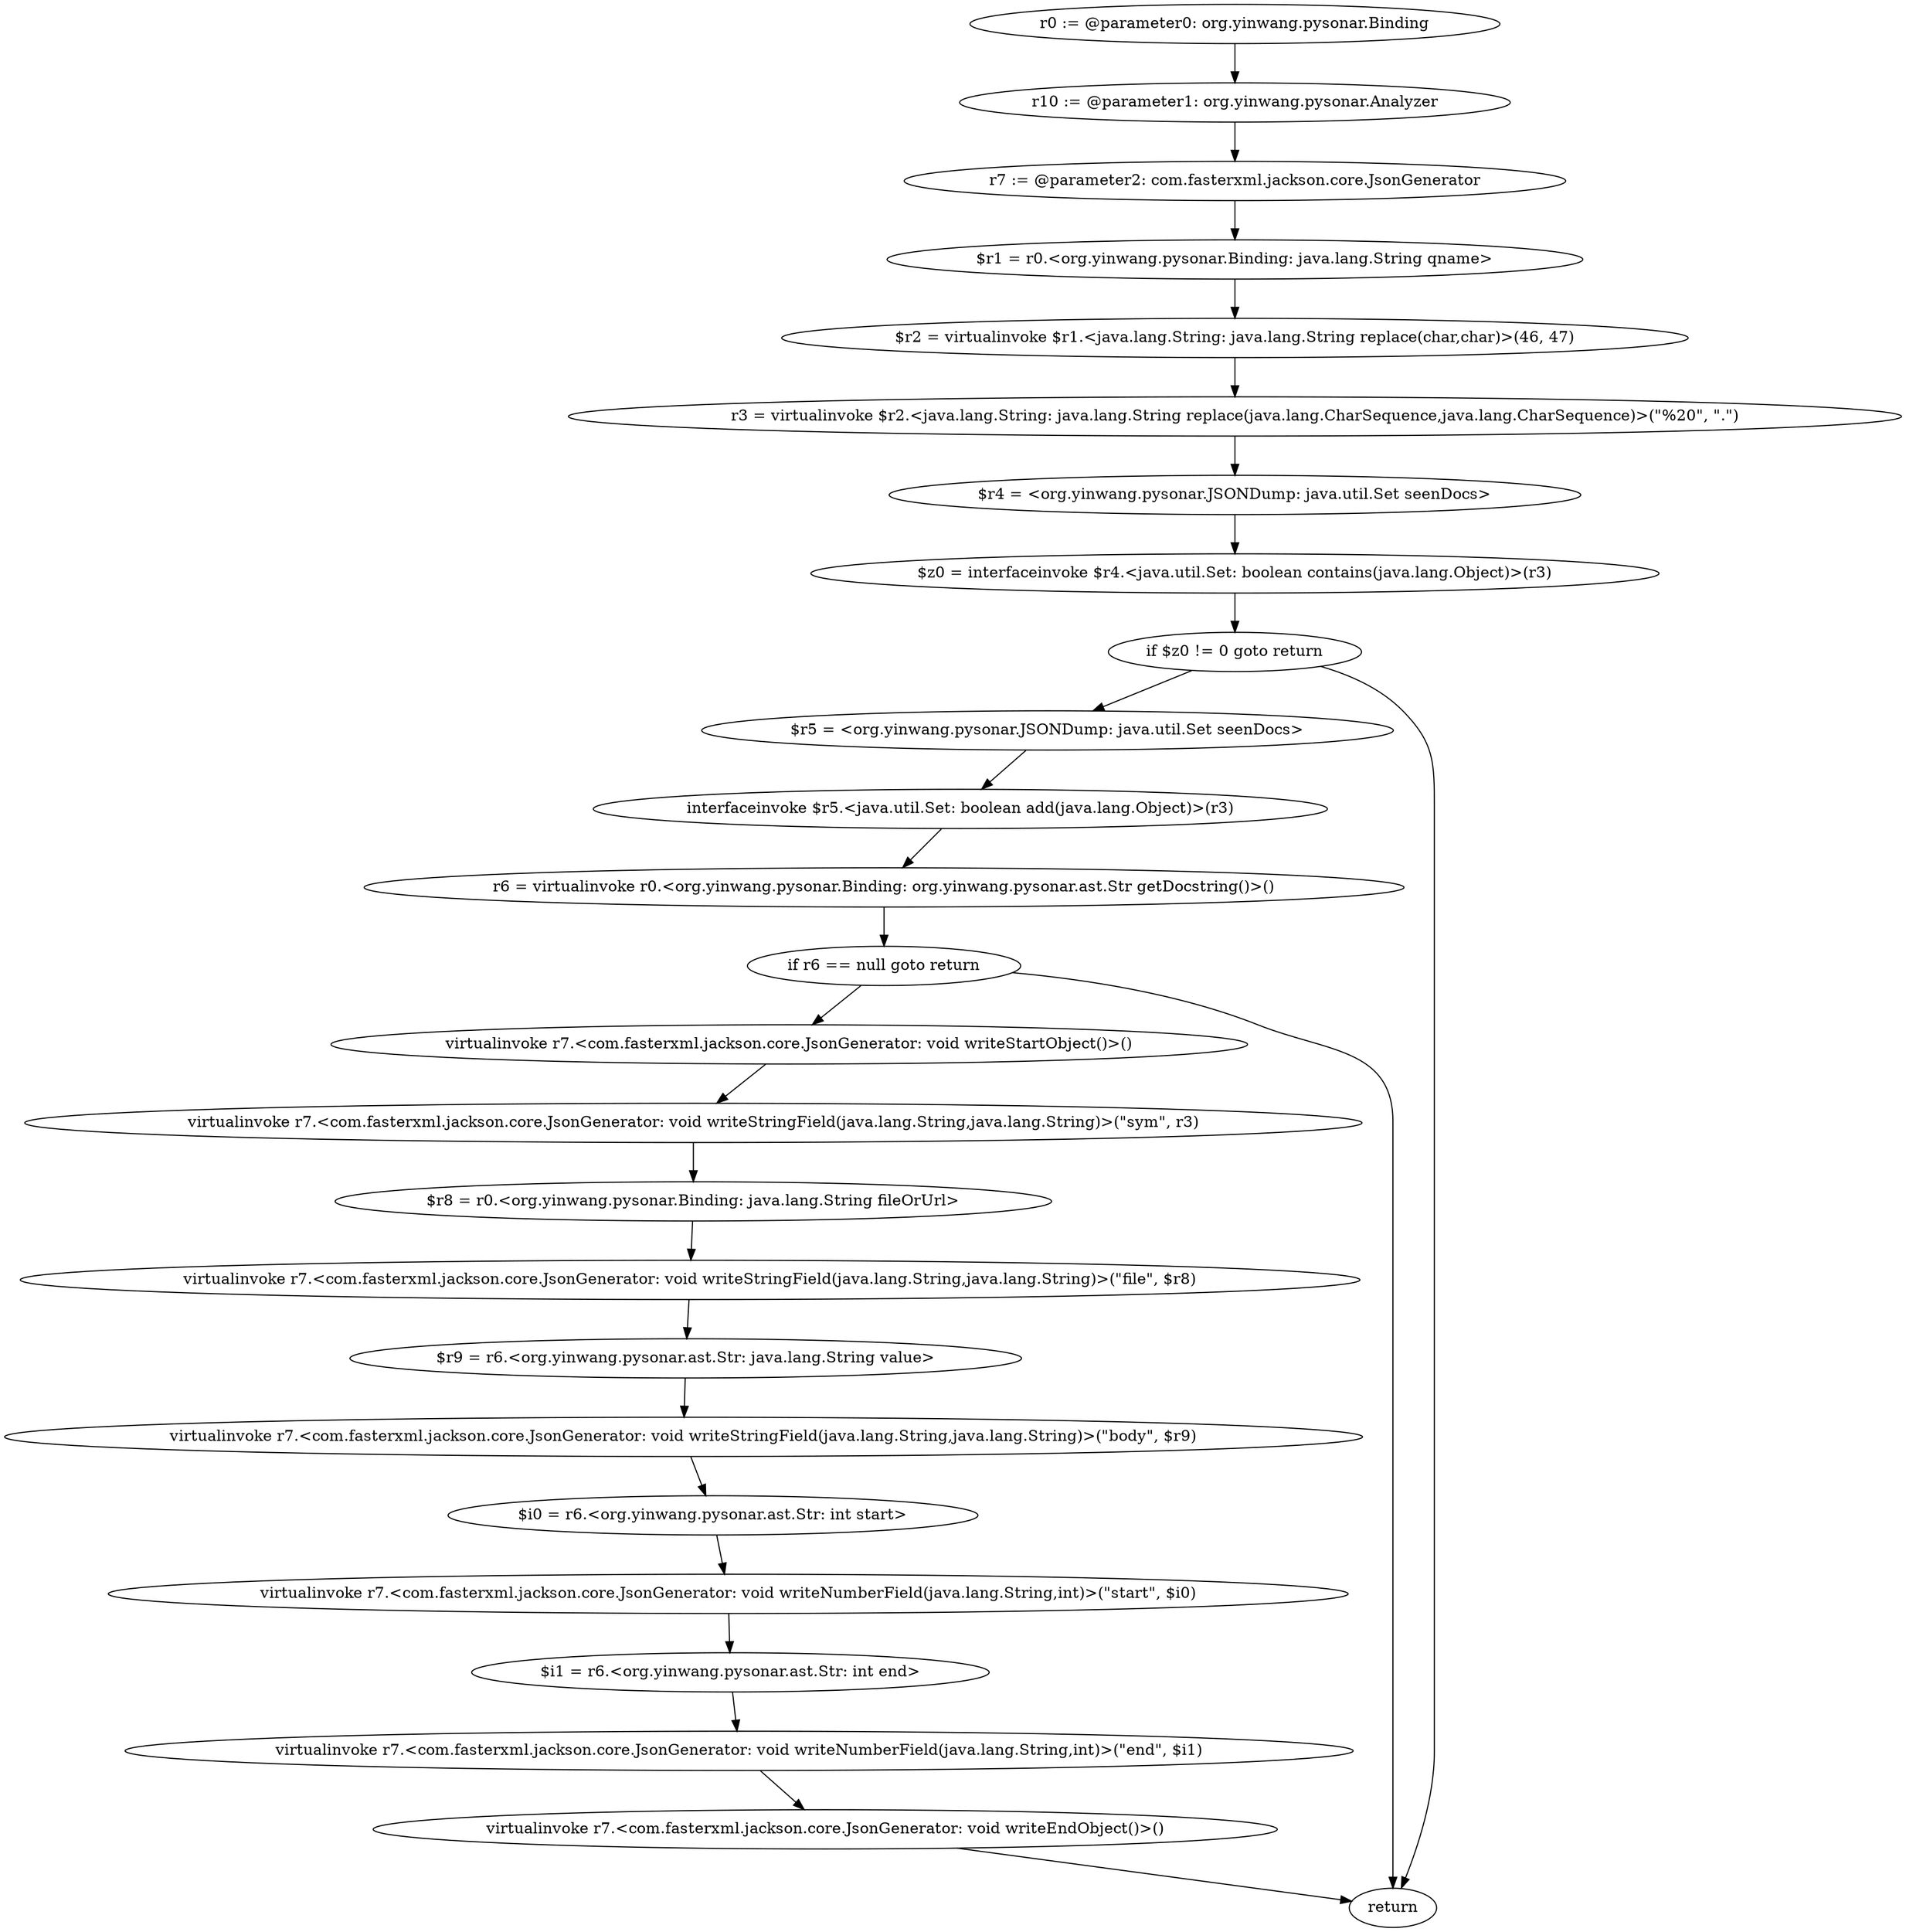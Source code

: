 digraph "unitGraph" {
    "r0 := @parameter0: org.yinwang.pysonar.Binding"
    "r10 := @parameter1: org.yinwang.pysonar.Analyzer"
    "r7 := @parameter2: com.fasterxml.jackson.core.JsonGenerator"
    "$r1 = r0.<org.yinwang.pysonar.Binding: java.lang.String qname>"
    "$r2 = virtualinvoke $r1.<java.lang.String: java.lang.String replace(char,char)>(46, 47)"
    "r3 = virtualinvoke $r2.<java.lang.String: java.lang.String replace(java.lang.CharSequence,java.lang.CharSequence)>(\"%20\", \".\")"
    "$r4 = <org.yinwang.pysonar.JSONDump: java.util.Set seenDocs>"
    "$z0 = interfaceinvoke $r4.<java.util.Set: boolean contains(java.lang.Object)>(r3)"
    "if $z0 != 0 goto return"
    "$r5 = <org.yinwang.pysonar.JSONDump: java.util.Set seenDocs>"
    "interfaceinvoke $r5.<java.util.Set: boolean add(java.lang.Object)>(r3)"
    "r6 = virtualinvoke r0.<org.yinwang.pysonar.Binding: org.yinwang.pysonar.ast.Str getDocstring()>()"
    "if r6 == null goto return"
    "virtualinvoke r7.<com.fasterxml.jackson.core.JsonGenerator: void writeStartObject()>()"
    "virtualinvoke r7.<com.fasterxml.jackson.core.JsonGenerator: void writeStringField(java.lang.String,java.lang.String)>(\"sym\", r3)"
    "$r8 = r0.<org.yinwang.pysonar.Binding: java.lang.String fileOrUrl>"
    "virtualinvoke r7.<com.fasterxml.jackson.core.JsonGenerator: void writeStringField(java.lang.String,java.lang.String)>(\"file\", $r8)"
    "$r9 = r6.<org.yinwang.pysonar.ast.Str: java.lang.String value>"
    "virtualinvoke r7.<com.fasterxml.jackson.core.JsonGenerator: void writeStringField(java.lang.String,java.lang.String)>(\"body\", $r9)"
    "$i0 = r6.<org.yinwang.pysonar.ast.Str: int start>"
    "virtualinvoke r7.<com.fasterxml.jackson.core.JsonGenerator: void writeNumberField(java.lang.String,int)>(\"start\", $i0)"
    "$i1 = r6.<org.yinwang.pysonar.ast.Str: int end>"
    "virtualinvoke r7.<com.fasterxml.jackson.core.JsonGenerator: void writeNumberField(java.lang.String,int)>(\"end\", $i1)"
    "virtualinvoke r7.<com.fasterxml.jackson.core.JsonGenerator: void writeEndObject()>()"
    "return"
    "r0 := @parameter0: org.yinwang.pysonar.Binding"->"r10 := @parameter1: org.yinwang.pysonar.Analyzer";
    "r10 := @parameter1: org.yinwang.pysonar.Analyzer"->"r7 := @parameter2: com.fasterxml.jackson.core.JsonGenerator";
    "r7 := @parameter2: com.fasterxml.jackson.core.JsonGenerator"->"$r1 = r0.<org.yinwang.pysonar.Binding: java.lang.String qname>";
    "$r1 = r0.<org.yinwang.pysonar.Binding: java.lang.String qname>"->"$r2 = virtualinvoke $r1.<java.lang.String: java.lang.String replace(char,char)>(46, 47)";
    "$r2 = virtualinvoke $r1.<java.lang.String: java.lang.String replace(char,char)>(46, 47)"->"r3 = virtualinvoke $r2.<java.lang.String: java.lang.String replace(java.lang.CharSequence,java.lang.CharSequence)>(\"%20\", \".\")";
    "r3 = virtualinvoke $r2.<java.lang.String: java.lang.String replace(java.lang.CharSequence,java.lang.CharSequence)>(\"%20\", \".\")"->"$r4 = <org.yinwang.pysonar.JSONDump: java.util.Set seenDocs>";
    "$r4 = <org.yinwang.pysonar.JSONDump: java.util.Set seenDocs>"->"$z0 = interfaceinvoke $r4.<java.util.Set: boolean contains(java.lang.Object)>(r3)";
    "$z0 = interfaceinvoke $r4.<java.util.Set: boolean contains(java.lang.Object)>(r3)"->"if $z0 != 0 goto return";
    "if $z0 != 0 goto return"->"$r5 = <org.yinwang.pysonar.JSONDump: java.util.Set seenDocs>";
    "if $z0 != 0 goto return"->"return";
    "$r5 = <org.yinwang.pysonar.JSONDump: java.util.Set seenDocs>"->"interfaceinvoke $r5.<java.util.Set: boolean add(java.lang.Object)>(r3)";
    "interfaceinvoke $r5.<java.util.Set: boolean add(java.lang.Object)>(r3)"->"r6 = virtualinvoke r0.<org.yinwang.pysonar.Binding: org.yinwang.pysonar.ast.Str getDocstring()>()";
    "r6 = virtualinvoke r0.<org.yinwang.pysonar.Binding: org.yinwang.pysonar.ast.Str getDocstring()>()"->"if r6 == null goto return";
    "if r6 == null goto return"->"virtualinvoke r7.<com.fasterxml.jackson.core.JsonGenerator: void writeStartObject()>()";
    "if r6 == null goto return"->"return";
    "virtualinvoke r7.<com.fasterxml.jackson.core.JsonGenerator: void writeStartObject()>()"->"virtualinvoke r7.<com.fasterxml.jackson.core.JsonGenerator: void writeStringField(java.lang.String,java.lang.String)>(\"sym\", r3)";
    "virtualinvoke r7.<com.fasterxml.jackson.core.JsonGenerator: void writeStringField(java.lang.String,java.lang.String)>(\"sym\", r3)"->"$r8 = r0.<org.yinwang.pysonar.Binding: java.lang.String fileOrUrl>";
    "$r8 = r0.<org.yinwang.pysonar.Binding: java.lang.String fileOrUrl>"->"virtualinvoke r7.<com.fasterxml.jackson.core.JsonGenerator: void writeStringField(java.lang.String,java.lang.String)>(\"file\", $r8)";
    "virtualinvoke r7.<com.fasterxml.jackson.core.JsonGenerator: void writeStringField(java.lang.String,java.lang.String)>(\"file\", $r8)"->"$r9 = r6.<org.yinwang.pysonar.ast.Str: java.lang.String value>";
    "$r9 = r6.<org.yinwang.pysonar.ast.Str: java.lang.String value>"->"virtualinvoke r7.<com.fasterxml.jackson.core.JsonGenerator: void writeStringField(java.lang.String,java.lang.String)>(\"body\", $r9)";
    "virtualinvoke r7.<com.fasterxml.jackson.core.JsonGenerator: void writeStringField(java.lang.String,java.lang.String)>(\"body\", $r9)"->"$i0 = r6.<org.yinwang.pysonar.ast.Str: int start>";
    "$i0 = r6.<org.yinwang.pysonar.ast.Str: int start>"->"virtualinvoke r7.<com.fasterxml.jackson.core.JsonGenerator: void writeNumberField(java.lang.String,int)>(\"start\", $i0)";
    "virtualinvoke r7.<com.fasterxml.jackson.core.JsonGenerator: void writeNumberField(java.lang.String,int)>(\"start\", $i0)"->"$i1 = r6.<org.yinwang.pysonar.ast.Str: int end>";
    "$i1 = r6.<org.yinwang.pysonar.ast.Str: int end>"->"virtualinvoke r7.<com.fasterxml.jackson.core.JsonGenerator: void writeNumberField(java.lang.String,int)>(\"end\", $i1)";
    "virtualinvoke r7.<com.fasterxml.jackson.core.JsonGenerator: void writeNumberField(java.lang.String,int)>(\"end\", $i1)"->"virtualinvoke r7.<com.fasterxml.jackson.core.JsonGenerator: void writeEndObject()>()";
    "virtualinvoke r7.<com.fasterxml.jackson.core.JsonGenerator: void writeEndObject()>()"->"return";
}
